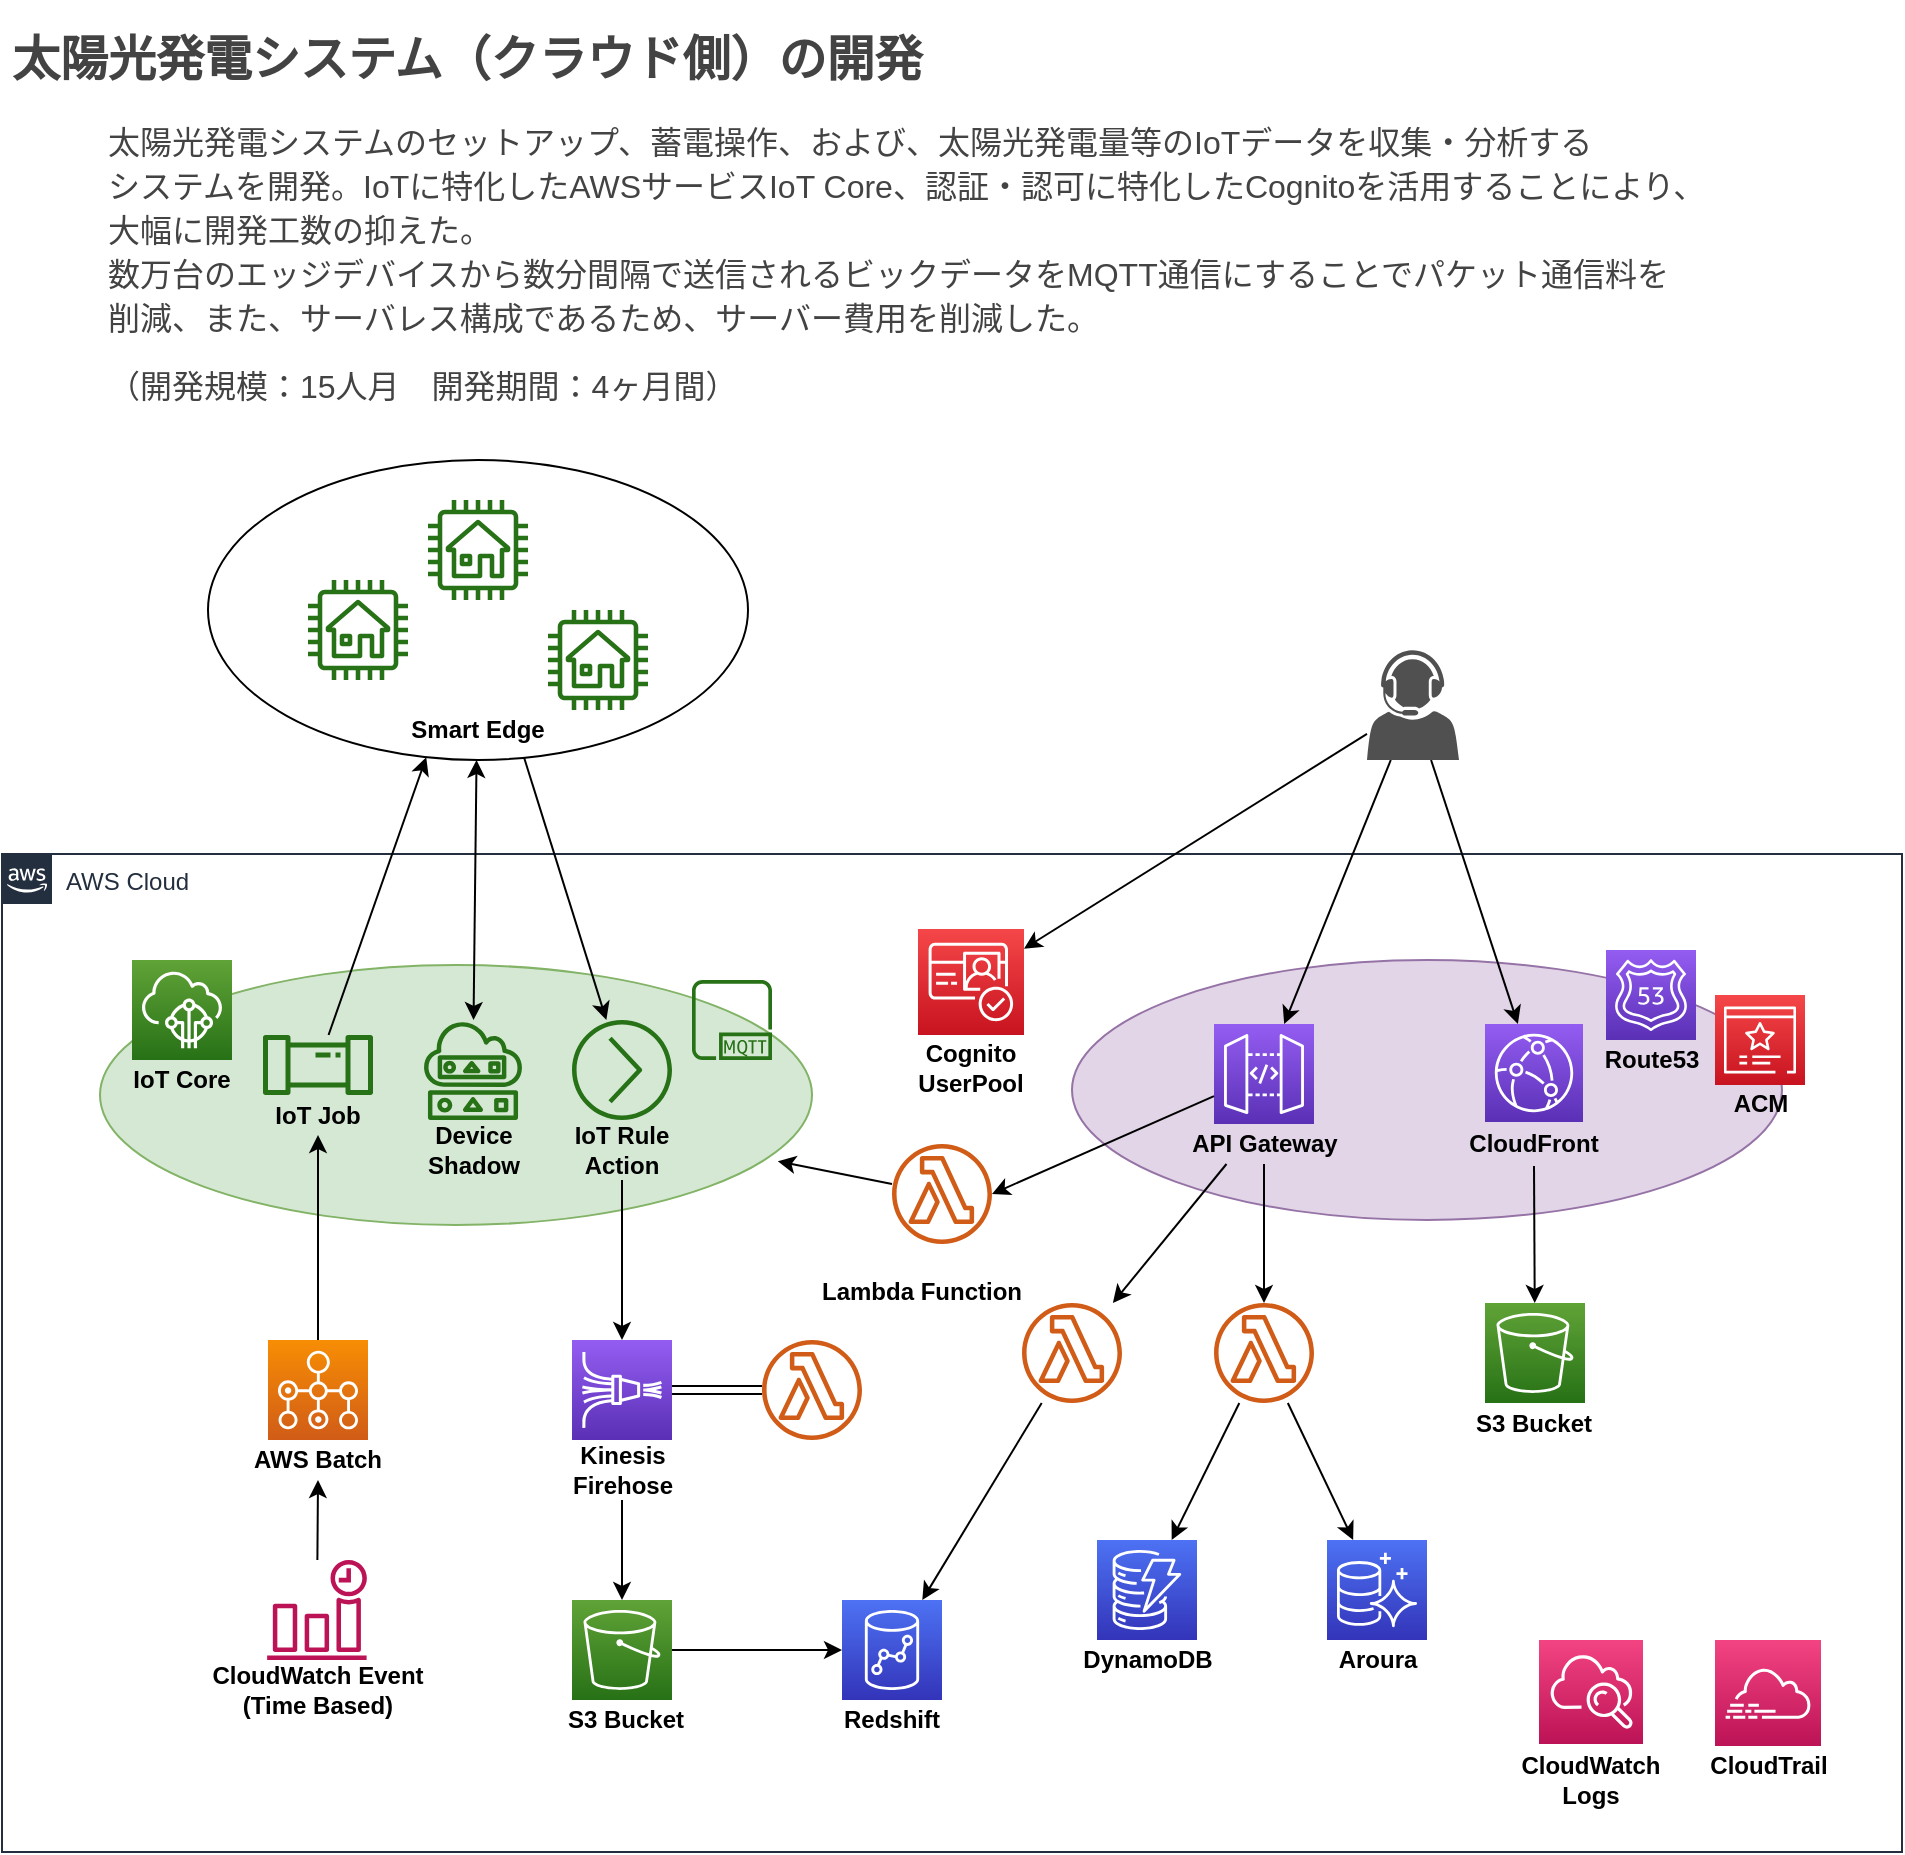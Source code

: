 <mxfile version="12.1.6" type="device" pages="1"><diagram id="2xORFysoQN4Us4DENyA-" name="ページ1"><mxGraphModel dx="962" dy="617" grid="1" gridSize="10" guides="1" tooltips="1" connect="1" arrows="1" fold="1" page="1" pageScale="1" pageWidth="1169" pageHeight="827" math="0" shadow="0"><root><mxCell id="0"/><mxCell id="1" parent="0"/><mxCell id="OqV8jZAbgpLrq_wr-Xp5-116" value="AWS Cloud" style="points=[[0,0],[0.25,0],[0.5,0],[0.75,0],[1,0],[1,0.25],[1,0.5],[1,0.75],[1,1],[0.75,1],[0.5,1],[0.25,1],[0,1],[0,0.75],[0,0.5],[0,0.25]];outlineConnect=0;gradientColor=none;html=1;whiteSpace=wrap;fontSize=12;fontStyle=0;shape=mxgraph.aws4.group;grIcon=mxgraph.aws4.group_aws_cloud_alt;strokeColor=#232F3E;fillColor=none;verticalAlign=top;align=left;spacingLeft=30;fontColor=#232F3E;dashed=0;" vertex="1" parent="1"><mxGeometry x="40" y="457" width="950" height="499" as="geometry"/></mxCell><mxCell id="OqV8jZAbgpLrq_wr-Xp5-100" value="" style="ellipse;whiteSpace=wrap;html=1;fillColor=#e1d5e7;strokeColor=#9673a6;" vertex="1" parent="1"><mxGeometry x="575" y="510" width="355" height="130" as="geometry"/></mxCell><mxCell id="OqV8jZAbgpLrq_wr-Xp5-49" value="" style="ellipse;whiteSpace=wrap;html=1;fillColor=#d5e8d4;strokeColor=#82b366;" vertex="1" parent="1"><mxGeometry x="89" y="512.5" width="356" height="130" as="geometry"/></mxCell><mxCell id="OqV8jZAbgpLrq_wr-Xp5-54" style="edgeStyle=none;rounded=0;orthogonalLoop=1;jettySize=auto;html=1;startArrow=classic;startFill=1;" edge="1" parent="1" source="OqV8jZAbgpLrq_wr-Xp5-14" target="OqV8jZAbgpLrq_wr-Xp5-48"><mxGeometry relative="1" as="geometry"/></mxCell><mxCell id="OqV8jZAbgpLrq_wr-Xp5-73" style="edgeStyle=none;rounded=0;orthogonalLoop=1;jettySize=auto;html=1;startArrow=none;startFill=0;" edge="1" parent="1" source="OqV8jZAbgpLrq_wr-Xp5-14" target="OqV8jZAbgpLrq_wr-Xp5-71"><mxGeometry relative="1" as="geometry"/></mxCell><mxCell id="OqV8jZAbgpLrq_wr-Xp5-14" value="" style="ellipse;whiteSpace=wrap;html=1;" vertex="1" parent="1"><mxGeometry x="143" y="260" width="270" height="150" as="geometry"/></mxCell><mxCell id="OqV8jZAbgpLrq_wr-Xp5-11" value="" style="outlineConnect=0;fontColor=#232F3E;gradientColor=none;fillColor=#277116;strokeColor=none;dashed=0;verticalLabelPosition=bottom;verticalAlign=top;align=center;html=1;fontSize=12;fontStyle=0;aspect=fixed;pointerEvents=1;shape=mxgraph.aws4.house;" vertex="1" parent="1"><mxGeometry x="193" y="320" width="50" height="50" as="geometry"/></mxCell><mxCell id="OqV8jZAbgpLrq_wr-Xp5-12" value="" style="outlineConnect=0;fontColor=#232F3E;gradientColor=none;fillColor=#277116;strokeColor=none;dashed=0;verticalLabelPosition=bottom;verticalAlign=top;align=center;html=1;fontSize=12;fontStyle=0;aspect=fixed;pointerEvents=1;shape=mxgraph.aws4.house;" vertex="1" parent="1"><mxGeometry x="253" y="280" width="50" height="50" as="geometry"/></mxCell><mxCell id="OqV8jZAbgpLrq_wr-Xp5-13" value="" style="outlineConnect=0;fontColor=#232F3E;gradientColor=none;fillColor=#277116;strokeColor=none;dashed=0;verticalLabelPosition=bottom;verticalAlign=top;align=center;html=1;fontSize=12;fontStyle=0;aspect=fixed;pointerEvents=1;shape=mxgraph.aws4.house;" vertex="1" parent="1"><mxGeometry x="313" y="335" width="50" height="50" as="geometry"/></mxCell><mxCell id="OqV8jZAbgpLrq_wr-Xp5-15" value="&lt;b&gt;Smart Edge&lt;/b&gt;" style="text;html=1;strokeColor=none;fillColor=none;align=center;verticalAlign=middle;whiteSpace=wrap;rounded=0;" vertex="1" parent="1"><mxGeometry x="243" y="385" width="70" height="20" as="geometry"/></mxCell><mxCell id="OqV8jZAbgpLrq_wr-Xp5-65" style="edgeStyle=none;rounded=0;orthogonalLoop=1;jettySize=auto;html=1;startArrow=none;startFill=0;" edge="1" parent="1" source="OqV8jZAbgpLrq_wr-Xp5-17" target="OqV8jZAbgpLrq_wr-Xp5-32"><mxGeometry relative="1" as="geometry"/></mxCell><mxCell id="OqV8jZAbgpLrq_wr-Xp5-17" value="" style="outlineConnect=0;fontColor=#232F3E;gradientColor=none;fillColor=#D05C17;strokeColor=none;dashed=0;verticalLabelPosition=bottom;verticalAlign=top;align=center;html=1;fontSize=12;fontStyle=0;aspect=fixed;pointerEvents=1;shape=mxgraph.aws4.lambda_function;" vertex="1" parent="1"><mxGeometry x="550" y="681.5" width="50" height="50" as="geometry"/></mxCell><mxCell id="OqV8jZAbgpLrq_wr-Xp5-101" style="edgeStyle=none;rounded=0;orthogonalLoop=1;jettySize=auto;html=1;startArrow=none;startFill=0;exitX=0.5;exitY=1;exitDx=0;exitDy=0;" edge="1" parent="1" source="OqV8jZAbgpLrq_wr-Xp5-103" target="OqV8jZAbgpLrq_wr-Xp5-96"><mxGeometry relative="1" as="geometry"/></mxCell><mxCell id="OqV8jZAbgpLrq_wr-Xp5-18" value="" style="outlineConnect=0;fontColor=#232F3E;gradientColor=#945DF2;gradientDirection=north;fillColor=#5A30B5;strokeColor=#ffffff;dashed=0;verticalLabelPosition=bottom;verticalAlign=top;align=center;html=1;fontSize=12;fontStyle=0;aspect=fixed;shape=mxgraph.aws4.resourceIcon;resIcon=mxgraph.aws4.cloudfront;" vertex="1" parent="1"><mxGeometry x="781.5" y="542" width="49" height="49" as="geometry"/></mxCell><mxCell id="OqV8jZAbgpLrq_wr-Xp5-27" style="edgeStyle=none;rounded=0;orthogonalLoop=1;jettySize=auto;html=1;exitX=0.25;exitY=1;exitDx=0;exitDy=0;" edge="1" parent="1" source="OqV8jZAbgpLrq_wr-Xp5-102" target="OqV8jZAbgpLrq_wr-Xp5-17"><mxGeometry relative="1" as="geometry"/></mxCell><mxCell id="OqV8jZAbgpLrq_wr-Xp5-28" style="edgeStyle=none;rounded=0;orthogonalLoop=1;jettySize=auto;html=1;exitX=0.5;exitY=1;exitDx=0;exitDy=0;" edge="1" parent="1" source="OqV8jZAbgpLrq_wr-Xp5-102" target="OqV8jZAbgpLrq_wr-Xp5-25"><mxGeometry relative="1" as="geometry"/></mxCell><mxCell id="OqV8jZAbgpLrq_wr-Xp5-112" style="edgeStyle=none;rounded=0;orthogonalLoop=1;jettySize=auto;html=1;entryX=0.952;entryY=0.755;entryDx=0;entryDy=0;startArrow=none;startFill=0;entryPerimeter=0;" edge="1" parent="1" source="OqV8jZAbgpLrq_wr-Xp5-92" target="OqV8jZAbgpLrq_wr-Xp5-49"><mxGeometry relative="1" as="geometry"/></mxCell><mxCell id="OqV8jZAbgpLrq_wr-Xp5-19" value="" style="outlineConnect=0;fontColor=#232F3E;gradientColor=#945DF2;gradientDirection=north;fillColor=#5A30B5;strokeColor=#ffffff;dashed=0;verticalLabelPosition=bottom;verticalAlign=top;align=center;html=1;fontSize=12;fontStyle=0;aspect=fixed;shape=mxgraph.aws4.resourceIcon;resIcon=mxgraph.aws4.api_gateway;" vertex="1" parent="1"><mxGeometry x="646" y="542" width="50" height="50" as="geometry"/></mxCell><mxCell id="OqV8jZAbgpLrq_wr-Xp5-20" value="" style="outlineConnect=0;fontColor=#232F3E;gradientColor=#945DF2;gradientDirection=north;fillColor=#5A30B5;strokeColor=#ffffff;dashed=0;verticalLabelPosition=bottom;verticalAlign=top;align=center;html=1;fontSize=12;fontStyle=0;aspect=fixed;shape=mxgraph.aws4.resourceIcon;resIcon=mxgraph.aws4.route_53;" vertex="1" parent="1"><mxGeometry x="842" y="505" width="45" height="45" as="geometry"/></mxCell><mxCell id="OqV8jZAbgpLrq_wr-Xp5-23" value="" style="outlineConnect=0;fontColor=#232F3E;gradientColor=#F54749;gradientDirection=north;fillColor=#C7131F;strokeColor=#ffffff;dashed=0;verticalLabelPosition=bottom;verticalAlign=top;align=center;html=1;fontSize=12;fontStyle=0;aspect=fixed;shape=mxgraph.aws4.resourceIcon;resIcon=mxgraph.aws4.certificate_manager_3;" vertex="1" parent="1"><mxGeometry x="896.5" y="527.5" width="45" height="45" as="geometry"/></mxCell><mxCell id="OqV8jZAbgpLrq_wr-Xp5-63" style="edgeStyle=none;rounded=0;orthogonalLoop=1;jettySize=auto;html=1;startArrow=none;startFill=0;" edge="1" parent="1" source="OqV8jZAbgpLrq_wr-Xp5-25" target="OqV8jZAbgpLrq_wr-Xp5-31"><mxGeometry relative="1" as="geometry"/></mxCell><mxCell id="OqV8jZAbgpLrq_wr-Xp5-64" style="edgeStyle=none;rounded=0;orthogonalLoop=1;jettySize=auto;html=1;startArrow=none;startFill=0;" edge="1" parent="1" source="OqV8jZAbgpLrq_wr-Xp5-25" target="OqV8jZAbgpLrq_wr-Xp5-35"><mxGeometry relative="1" as="geometry"/></mxCell><mxCell id="OqV8jZAbgpLrq_wr-Xp5-25" value="" style="outlineConnect=0;fontColor=#232F3E;gradientColor=none;fillColor=#D05C17;strokeColor=none;dashed=0;verticalLabelPosition=bottom;verticalAlign=top;align=center;html=1;fontSize=12;fontStyle=0;aspect=fixed;pointerEvents=1;shape=mxgraph.aws4.lambda_function;" vertex="1" parent="1"><mxGeometry x="646" y="681.5" width="50" height="50" as="geometry"/></mxCell><mxCell id="OqV8jZAbgpLrq_wr-Xp5-31" value="" style="outlineConnect=0;fontColor=#232F3E;gradientColor=#4D72F3;gradientDirection=north;fillColor=#3334B9;strokeColor=#ffffff;dashed=0;verticalLabelPosition=bottom;verticalAlign=top;align=center;html=1;fontSize=12;fontStyle=0;aspect=fixed;shape=mxgraph.aws4.resourceIcon;resIcon=mxgraph.aws4.dynamodb;" vertex="1" parent="1"><mxGeometry x="587.5" y="800" width="50" height="50" as="geometry"/></mxCell><mxCell id="OqV8jZAbgpLrq_wr-Xp5-32" value="" style="outlineConnect=0;fontColor=#232F3E;gradientColor=#4D72F3;gradientDirection=north;fillColor=#3334B9;strokeColor=#ffffff;dashed=0;verticalLabelPosition=bottom;verticalAlign=top;align=center;html=1;fontSize=12;fontStyle=0;aspect=fixed;shape=mxgraph.aws4.resourceIcon;resIcon=mxgraph.aws4.redshift;" vertex="1" parent="1"><mxGeometry x="460" y="830" width="50" height="50" as="geometry"/></mxCell><mxCell id="OqV8jZAbgpLrq_wr-Xp5-35" value="" style="outlineConnect=0;fontColor=#232F3E;gradientColor=#4D72F3;gradientDirection=north;fillColor=#3334B9;strokeColor=#ffffff;dashed=0;verticalLabelPosition=bottom;verticalAlign=top;align=center;html=1;fontSize=12;fontStyle=0;aspect=fixed;shape=mxgraph.aws4.resourceIcon;resIcon=mxgraph.aws4.aurora;" vertex="1" parent="1"><mxGeometry x="702.5" y="800" width="50" height="50" as="geometry"/></mxCell><mxCell id="OqV8jZAbgpLrq_wr-Xp5-36" value="" style="outlineConnect=0;fontColor=#232F3E;gradientColor=#60A337;gradientDirection=north;fillColor=#277116;strokeColor=#ffffff;dashed=0;verticalLabelPosition=bottom;verticalAlign=top;align=center;html=1;fontSize=12;fontStyle=0;aspect=fixed;shape=mxgraph.aws4.resourceIcon;resIcon=mxgraph.aws4.iot_core;" vertex="1" parent="1"><mxGeometry x="105" y="510" width="50" height="50" as="geometry"/></mxCell><mxCell id="OqV8jZAbgpLrq_wr-Xp5-38" value="" style="outlineConnect=0;fontColor=#232F3E;gradientColor=none;fillColor=#277116;strokeColor=none;dashed=0;verticalLabelPosition=bottom;verticalAlign=top;align=center;html=1;fontSize=12;fontStyle=0;aspect=fixed;pointerEvents=1;shape=mxgraph.aws4.mqtt_protocol;" vertex="1" parent="1"><mxGeometry x="385" y="520" width="40" height="40" as="geometry"/></mxCell><mxCell id="OqV8jZAbgpLrq_wr-Xp5-48" value="" style="outlineConnect=0;fontColor=#232F3E;gradientColor=none;fillColor=#277116;strokeColor=none;dashed=0;verticalLabelPosition=bottom;verticalAlign=top;align=center;html=1;fontSize=12;fontStyle=0;aspect=fixed;pointerEvents=1;shape=mxgraph.aws4.shadow;" vertex="1" parent="1"><mxGeometry x="250" y="540" width="51" height="50" as="geometry"/></mxCell><mxCell id="OqV8jZAbgpLrq_wr-Xp5-59" style="edgeStyle=none;rounded=0;orthogonalLoop=1;jettySize=auto;html=1;startArrow=classic;startFill=1;shape=link;" edge="1" parent="1" source="OqV8jZAbgpLrq_wr-Xp5-56" target="OqV8jZAbgpLrq_wr-Xp5-58"><mxGeometry relative="1" as="geometry"/></mxCell><mxCell id="OqV8jZAbgpLrq_wr-Xp5-61" style="edgeStyle=none;rounded=0;orthogonalLoop=1;jettySize=auto;html=1;startArrow=none;startFill=0;exitX=0.5;exitY=1;exitDx=0;exitDy=0;" edge="1" parent="1" source="OqV8jZAbgpLrq_wr-Xp5-104" target="OqV8jZAbgpLrq_wr-Xp5-60"><mxGeometry relative="1" as="geometry"/></mxCell><mxCell id="OqV8jZAbgpLrq_wr-Xp5-56" value="" style="outlineConnect=0;fontColor=#232F3E;gradientColor=#945DF2;gradientDirection=north;fillColor=#5A30B5;strokeColor=#ffffff;dashed=0;verticalLabelPosition=bottom;verticalAlign=top;align=center;html=1;fontSize=12;fontStyle=0;aspect=fixed;shape=mxgraph.aws4.resourceIcon;resIcon=mxgraph.aws4.kinesis_data_firehose;" vertex="1" parent="1"><mxGeometry x="325" y="700" width="50" height="50" as="geometry"/></mxCell><mxCell id="OqV8jZAbgpLrq_wr-Xp5-58" value="" style="outlineConnect=0;fontColor=#232F3E;gradientColor=none;fillColor=#D05C17;strokeColor=none;dashed=0;verticalLabelPosition=bottom;verticalAlign=top;align=center;html=1;fontSize=12;fontStyle=0;aspect=fixed;pointerEvents=1;shape=mxgraph.aws4.lambda_function;" vertex="1" parent="1"><mxGeometry x="420" y="700" width="50" height="50" as="geometry"/></mxCell><mxCell id="OqV8jZAbgpLrq_wr-Xp5-62" style="edgeStyle=none;rounded=0;orthogonalLoop=1;jettySize=auto;html=1;startArrow=none;startFill=0;" edge="1" parent="1" source="OqV8jZAbgpLrq_wr-Xp5-60" target="OqV8jZAbgpLrq_wr-Xp5-32"><mxGeometry relative="1" as="geometry"/></mxCell><mxCell id="OqV8jZAbgpLrq_wr-Xp5-60" value="" style="outlineConnect=0;fontColor=#232F3E;gradientColor=#60A337;gradientDirection=north;fillColor=#277116;strokeColor=#ffffff;dashed=0;verticalLabelPosition=bottom;verticalAlign=top;align=center;html=1;fontSize=12;fontStyle=0;aspect=fixed;shape=mxgraph.aws4.resourceIcon;resIcon=mxgraph.aws4.s3;" vertex="1" parent="1"><mxGeometry x="325" y="830" width="50" height="50" as="geometry"/></mxCell><mxCell id="OqV8jZAbgpLrq_wr-Xp5-80" style="edgeStyle=none;rounded=0;orthogonalLoop=1;jettySize=auto;html=1;startArrow=none;startFill=0;entryX=0.5;entryY=1;entryDx=0;entryDy=0;" edge="1" parent="1" source="OqV8jZAbgpLrq_wr-Xp5-66" target="OqV8jZAbgpLrq_wr-Xp5-83"><mxGeometry relative="1" as="geometry"/></mxCell><mxCell id="OqV8jZAbgpLrq_wr-Xp5-66" value="" style="outlineConnect=0;fontColor=#232F3E;gradientColor=#F78E04;gradientDirection=north;fillColor=#D05C17;strokeColor=#ffffff;dashed=0;verticalLabelPosition=bottom;verticalAlign=top;align=center;html=1;fontSize=12;fontStyle=0;aspect=fixed;shape=mxgraph.aws4.resourceIcon;resIcon=mxgraph.aws4.batch;" vertex="1" parent="1"><mxGeometry x="173" y="700" width="50" height="50" as="geometry"/></mxCell><mxCell id="OqV8jZAbgpLrq_wr-Xp5-70" style="edgeStyle=none;rounded=0;orthogonalLoop=1;jettySize=auto;html=1;startArrow=none;startFill=0;entryX=0.5;entryY=1;entryDx=0;entryDy=0;" edge="1" parent="1" source="OqV8jZAbgpLrq_wr-Xp5-68" target="OqV8jZAbgpLrq_wr-Xp5-105"><mxGeometry relative="1" as="geometry"/></mxCell><mxCell id="OqV8jZAbgpLrq_wr-Xp5-68" value="" style="outlineConnect=0;fontColor=#232F3E;gradientColor=none;fillColor=#BC1356;strokeColor=none;dashed=0;verticalLabelPosition=bottom;verticalAlign=top;align=center;html=1;fontSize=12;fontStyle=0;aspect=fixed;pointerEvents=1;shape=mxgraph.aws4.event_time_based;" vertex="1" parent="1"><mxGeometry x="172.5" y="810" width="50" height="50" as="geometry"/></mxCell><mxCell id="OqV8jZAbgpLrq_wr-Xp5-69" value="&lt;b&gt;CloudWatch Event (Time Based)&lt;/b&gt;" style="text;html=1;strokeColor=none;fillColor=none;align=center;verticalAlign=middle;whiteSpace=wrap;rounded=0;" vertex="1" parent="1"><mxGeometry x="143" y="860" width="110" height="30" as="geometry"/></mxCell><mxCell id="OqV8jZAbgpLrq_wr-Xp5-74" style="edgeStyle=none;rounded=0;orthogonalLoop=1;jettySize=auto;html=1;startArrow=none;startFill=0;exitX=0.5;exitY=1;exitDx=0;exitDy=0;" edge="1" parent="1" source="OqV8jZAbgpLrq_wr-Xp5-85" target="OqV8jZAbgpLrq_wr-Xp5-56"><mxGeometry relative="1" as="geometry"><mxPoint x="341" y="640" as="sourcePoint"/></mxGeometry></mxCell><mxCell id="OqV8jZAbgpLrq_wr-Xp5-71" value="" style="outlineConnect=0;fontColor=#232F3E;gradientColor=none;fillColor=#277116;strokeColor=none;dashed=0;verticalLabelPosition=bottom;verticalAlign=top;align=center;html=1;fontSize=12;fontStyle=0;aspect=fixed;pointerEvents=1;shape=mxgraph.aws4.action;" vertex="1" parent="1"><mxGeometry x="325" y="540" width="50" height="50" as="geometry"/></mxCell><mxCell id="OqV8jZAbgpLrq_wr-Xp5-81" style="edgeStyle=none;rounded=0;orthogonalLoop=1;jettySize=auto;html=1;startArrow=none;startFill=0;" edge="1" parent="1" source="OqV8jZAbgpLrq_wr-Xp5-79" target="OqV8jZAbgpLrq_wr-Xp5-14"><mxGeometry relative="1" as="geometry"/></mxCell><mxCell id="OqV8jZAbgpLrq_wr-Xp5-79" value="" style="outlineConnect=0;fontColor=#232F3E;gradientColor=none;fillColor=#277116;strokeColor=none;dashed=0;verticalLabelPosition=bottom;verticalAlign=top;align=center;html=1;fontSize=12;fontStyle=0;aspect=fixed;pointerEvents=1;shape=mxgraph.aws4.iot_analytics_pipeline;" vertex="1" parent="1"><mxGeometry x="170" y="547.5" width="56" height="30" as="geometry"/></mxCell><mxCell id="OqV8jZAbgpLrq_wr-Xp5-82" value="&lt;b&gt;IoT Core&lt;/b&gt;" style="text;html=1;strokeColor=none;fillColor=none;align=center;verticalAlign=middle;whiteSpace=wrap;rounded=0;" vertex="1" parent="1"><mxGeometry x="100" y="560" width="60" height="20" as="geometry"/></mxCell><mxCell id="OqV8jZAbgpLrq_wr-Xp5-83" value="&lt;b&gt;IoT Job&lt;/b&gt;" style="text;html=1;strokeColor=none;fillColor=none;align=center;verticalAlign=middle;whiteSpace=wrap;rounded=0;" vertex="1" parent="1"><mxGeometry x="173" y="577.5" width="50" height="20" as="geometry"/></mxCell><mxCell id="OqV8jZAbgpLrq_wr-Xp5-84" value="&lt;b&gt;Device Shadow&lt;/b&gt;" style="text;html=1;strokeColor=none;fillColor=none;align=center;verticalAlign=middle;whiteSpace=wrap;rounded=0;" vertex="1" parent="1"><mxGeometry x="251" y="590" width="50" height="30" as="geometry"/></mxCell><mxCell id="OqV8jZAbgpLrq_wr-Xp5-85" value="&lt;b&gt;IoT Rule Action&lt;/b&gt;" style="text;html=1;strokeColor=none;fillColor=none;align=center;verticalAlign=middle;whiteSpace=wrap;rounded=0;" vertex="1" parent="1"><mxGeometry x="320" y="590" width="60" height="30" as="geometry"/></mxCell><mxCell id="OqV8jZAbgpLrq_wr-Xp5-96" value="" style="outlineConnect=0;fontColor=#232F3E;gradientColor=#60A337;gradientDirection=north;fillColor=#277116;strokeColor=#ffffff;dashed=0;verticalLabelPosition=bottom;verticalAlign=top;align=center;html=1;fontSize=12;fontStyle=0;aspect=fixed;shape=mxgraph.aws4.resourceIcon;resIcon=mxgraph.aws4.s3;" vertex="1" parent="1"><mxGeometry x="781.5" y="681.5" width="50" height="50" as="geometry"/></mxCell><mxCell id="OqV8jZAbgpLrq_wr-Xp5-103" value="&lt;b&gt;CloudFront&lt;/b&gt;" style="text;html=1;strokeColor=none;fillColor=none;align=center;verticalAlign=middle;whiteSpace=wrap;rounded=0;" vertex="1" parent="1"><mxGeometry x="770" y="591" width="72" height="22" as="geometry"/></mxCell><mxCell id="OqV8jZAbgpLrq_wr-Xp5-104" value="&lt;b&gt;Kinesis Firehose&lt;/b&gt;" style="text;html=1;strokeColor=none;fillColor=none;align=center;verticalAlign=middle;whiteSpace=wrap;rounded=0;" vertex="1" parent="1"><mxGeometry x="312.5" y="750" width="75" height="30" as="geometry"/></mxCell><mxCell id="OqV8jZAbgpLrq_wr-Xp5-105" value="&lt;b&gt;AWS Batch&lt;/b&gt;" style="text;html=1;strokeColor=none;fillColor=none;align=center;verticalAlign=middle;whiteSpace=wrap;rounded=0;" vertex="1" parent="1"><mxGeometry x="164" y="750" width="68" height="20" as="geometry"/></mxCell><mxCell id="OqV8jZAbgpLrq_wr-Xp5-102" value="&lt;b&gt;API Gateway&lt;/b&gt;" style="text;html=1;strokeColor=none;fillColor=none;align=center;verticalAlign=middle;whiteSpace=wrap;rounded=0;" vertex="1" parent="1"><mxGeometry x="633.5" y="592" width="75" height="20" as="geometry"/></mxCell><mxCell id="OqV8jZAbgpLrq_wr-Xp5-106" style="edgeStyle=none;rounded=0;orthogonalLoop=1;jettySize=auto;html=1;" edge="1" parent="1" source="OqV8jZAbgpLrq_wr-Xp5-19" target="OqV8jZAbgpLrq_wr-Xp5-102"><mxGeometry relative="1" as="geometry"><mxPoint x="688.333" y="592" as="sourcePoint"/><mxPoint x="731.667" y="654.5" as="targetPoint"/></mxGeometry></mxCell><mxCell id="OqV8jZAbgpLrq_wr-Xp5-110" style="edgeStyle=none;rounded=0;orthogonalLoop=1;jettySize=auto;html=1;startArrow=none;startFill=0;" edge="1" parent="1" source="OqV8jZAbgpLrq_wr-Xp5-109" target="OqV8jZAbgpLrq_wr-Xp5-19"><mxGeometry relative="1" as="geometry"/></mxCell><mxCell id="OqV8jZAbgpLrq_wr-Xp5-111" style="edgeStyle=none;rounded=0;orthogonalLoop=1;jettySize=auto;html=1;startArrow=none;startFill=0;" edge="1" parent="1" source="OqV8jZAbgpLrq_wr-Xp5-109" target="OqV8jZAbgpLrq_wr-Xp5-18"><mxGeometry relative="1" as="geometry"/></mxCell><mxCell id="OqV8jZAbgpLrq_wr-Xp5-115" style="edgeStyle=none;rounded=0;orthogonalLoop=1;jettySize=auto;html=1;startArrow=none;startFill=0;" edge="1" parent="1" source="OqV8jZAbgpLrq_wr-Xp5-109" target="OqV8jZAbgpLrq_wr-Xp5-114"><mxGeometry relative="1" as="geometry"/></mxCell><mxCell id="OqV8jZAbgpLrq_wr-Xp5-109" value="" style="pointerEvents=1;shadow=0;dashed=0;html=1;strokeColor=none;fillColor=#505050;labelPosition=center;verticalLabelPosition=bottom;verticalAlign=top;outlineConnect=0;align=center;shape=mxgraph.office.users.call_center_agent;" vertex="1" parent="1"><mxGeometry x="722.5" y="355" width="46" height="55" as="geometry"/></mxCell><mxCell id="OqV8jZAbgpLrq_wr-Xp5-92" value="" style="outlineConnect=0;fontColor=#232F3E;gradientColor=none;fillColor=#D05C17;strokeColor=none;dashed=0;verticalLabelPosition=bottom;verticalAlign=top;align=center;html=1;fontSize=12;fontStyle=0;aspect=fixed;pointerEvents=1;shape=mxgraph.aws4.lambda_function;" vertex="1" parent="1"><mxGeometry x="485" y="602" width="50" height="50" as="geometry"/></mxCell><mxCell id="OqV8jZAbgpLrq_wr-Xp5-113" style="edgeStyle=none;rounded=0;orthogonalLoop=1;jettySize=auto;html=1;entryX=1;entryY=0.5;entryDx=0;entryDy=0;startArrow=none;startFill=0;" edge="1" parent="1" source="OqV8jZAbgpLrq_wr-Xp5-19" target="OqV8jZAbgpLrq_wr-Xp5-92"><mxGeometry relative="1" as="geometry"><mxPoint x="650" y="577.25" as="sourcePoint"/><mxPoint x="425" y="575" as="targetPoint"/></mxGeometry></mxCell><mxCell id="OqV8jZAbgpLrq_wr-Xp5-114" value="" style="outlineConnect=0;fontColor=#232F3E;gradientColor=#F54749;gradientDirection=north;fillColor=#C7131F;strokeColor=#ffffff;dashed=0;verticalLabelPosition=bottom;verticalAlign=top;align=center;html=1;fontSize=12;fontStyle=0;aspect=fixed;shape=mxgraph.aws4.resourceIcon;resIcon=mxgraph.aws4.cognito;" vertex="1" parent="1"><mxGeometry x="498" y="494.5" width="53" height="53" as="geometry"/></mxCell><mxCell id="OqV8jZAbgpLrq_wr-Xp5-117" value="" style="outlineConnect=0;fontColor=#232F3E;gradientColor=#F34482;gradientDirection=north;fillColor=#BC1356;strokeColor=#ffffff;dashed=0;verticalLabelPosition=bottom;verticalAlign=top;align=center;html=1;fontSize=12;fontStyle=0;aspect=fixed;shape=mxgraph.aws4.resourceIcon;resIcon=mxgraph.aws4.cloudwatch;" vertex="1" parent="1"><mxGeometry x="808.5" y="850" width="52" height="52" as="geometry"/></mxCell><mxCell id="OqV8jZAbgpLrq_wr-Xp5-118" value="" style="outlineConnect=0;fontColor=#232F3E;gradientColor=#F34482;gradientDirection=north;fillColor=#BC1356;strokeColor=#ffffff;dashed=0;verticalLabelPosition=bottom;verticalAlign=top;align=center;html=1;fontSize=12;fontStyle=0;aspect=fixed;shape=mxgraph.aws4.resourceIcon;resIcon=mxgraph.aws4.cloudtrail;" vertex="1" parent="1"><mxGeometry x="896.5" y="850" width="53" height="53" as="geometry"/></mxCell><mxCell id="OqV8jZAbgpLrq_wr-Xp5-119" value="&lt;h1&gt;&lt;span style=&quot;font-weight: normal&quot; id=&quot;docs-internal-guid-1301f3b5-7fff-885a-da3a-5c76eb901258&quot;&gt;&lt;span style=&quot;font-size: 18pt ; font-family: &amp;#34;arial&amp;#34; ; color: rgb(67 , 67 , 67) ; background-color: transparent ; font-weight: 700 ; vertical-align: baseline ; white-space: pre-wrap&quot;&gt;太陽光発電システム（クラウド側）の開発&lt;/span&gt;&lt;/span&gt;&lt;br&gt;&lt;/h1&gt;&lt;p dir=&quot;ltr&quot; style=&quot;line-height: 1.38 ; text-indent: 36pt ; margin-top: 0pt ; margin-bottom: 0pt&quot;&gt;&lt;span style=&quot;font-size: 12pt ; font-family: &amp;#34;arial&amp;#34; ; color: #434343 ; background-color: transparent ; font-weight: 400 ; font-style: normal ; font-variant: normal ; text-decoration: none ; vertical-align: baseline ; white-space: pre ; white-space: pre-wrap&quot;&gt;太陽光発電システムのセットアップ、蓄電操作、および、太陽光発電量等のIoTデータを収集・分析する&lt;/span&gt;&lt;/p&gt;&lt;p dir=&quot;ltr&quot; style=&quot;line-height: 1.38 ; text-indent: 36pt ; margin-top: 0pt ; margin-bottom: 0pt&quot;&gt;&lt;span style=&quot;font-size: 12pt ; font-family: &amp;#34;arial&amp;#34; ; color: #434343 ; background-color: transparent ; font-weight: 400 ; font-style: normal ; font-variant: normal ; text-decoration: none ; vertical-align: baseline ; white-space: pre ; white-space: pre-wrap&quot;&gt;システムを開発。IoTに特化したAWSサービスIoT Core、認証・認可に特化したCognitoを活用することにより、&lt;/span&gt;&lt;/p&gt;&lt;p dir=&quot;ltr&quot; style=&quot;line-height: 1.38 ; text-indent: 36pt ; margin-top: 0pt ; margin-bottom: 0pt&quot;&gt;&lt;span style=&quot;font-size: 12pt ; font-family: &amp;#34;arial&amp;#34; ; color: #434343 ; background-color: transparent ; font-weight: 400 ; font-style: normal ; font-variant: normal ; text-decoration: none ; vertical-align: baseline ; white-space: pre ; white-space: pre-wrap&quot;&gt;大幅に開発工数の抑えた。&lt;/span&gt;&lt;/p&gt;&lt;p dir=&quot;ltr&quot; style=&quot;line-height: 1.38 ; text-indent: 36pt ; margin-top: 0pt ; margin-bottom: 0pt&quot;&gt;&lt;span style=&quot;font-size: 12pt ; font-family: &amp;#34;arial&amp;#34; ; color: #434343 ; background-color: transparent ; font-weight: 400 ; font-style: normal ; font-variant: normal ; text-decoration: none ; vertical-align: baseline ; white-space: pre ; white-space: pre-wrap&quot;&gt;数万台のエッジデバイスから数分間隔で送信されるビックデータをMQTT通信にすることでパケット通信料を&lt;/span&gt;&lt;/p&gt;&lt;p dir=&quot;ltr&quot; style=&quot;line-height: 1.38 ; text-indent: 36pt ; margin-top: 0pt ; margin-bottom: 0pt&quot;&gt;&lt;span style=&quot;font-size: 12pt ; font-family: &amp;#34;arial&amp;#34; ; color: #434343 ; background-color: transparent ; font-weight: 400 ; font-style: normal ; font-variant: normal ; text-decoration: none ; vertical-align: baseline ; white-space: pre ; white-space: pre-wrap&quot;&gt;削減、また、サーバレス構成であるため、サーバー費用を削減した。&lt;/span&gt;&lt;/p&gt;&lt;p&gt;&lt;span id=&quot;docs-internal-guid-bfbf23ba-7fff-e07d-e6b6-9afc1c56c7d8&quot;&gt;&lt;/span&gt;&lt;/p&gt;&lt;p dir=&quot;ltr&quot; style=&quot;line-height: 1.38 ; text-indent: 36pt ; margin-top: 0pt ; margin-bottom: 0pt&quot;&gt;&lt;span style=&quot;font-size: 12pt ; font-family: &amp;#34;arial&amp;#34; ; color: #434343 ; background-color: transparent ; font-weight: 400 ; font-style: normal ; font-variant: normal ; text-decoration: none ; vertical-align: baseline ; white-space: pre ; white-space: pre-wrap&quot;&gt;（開発規模：15人月　開発期間：4ヶ月間）&lt;/span&gt;&lt;/p&gt;" style="text;html=1;strokeColor=none;fillColor=none;spacing=5;spacingTop=-20;whiteSpace=wrap;overflow=hidden;rounded=0;" vertex="1" parent="1"><mxGeometry x="40" y="40" width="950" height="210" as="geometry"/></mxCell><mxCell id="OqV8jZAbgpLrq_wr-Xp5-120" value="&lt;b&gt;Cognito UserPool&lt;/b&gt;" style="text;html=1;strokeColor=none;fillColor=none;align=center;verticalAlign=middle;whiteSpace=wrap;rounded=0;" vertex="1" parent="1"><mxGeometry x="494" y="547" width="61" height="33" as="geometry"/></mxCell><mxCell id="OqV8jZAbgpLrq_wr-Xp5-122" value="&lt;b&gt;Route53&lt;/b&gt;" style="text;html=1;strokeColor=none;fillColor=none;align=center;verticalAlign=middle;whiteSpace=wrap;rounded=0;" vertex="1" parent="1"><mxGeometry x="837.5" y="550" width="54" height="20" as="geometry"/></mxCell><mxCell id="OqV8jZAbgpLrq_wr-Xp5-123" value="&lt;b&gt;ACM&lt;/b&gt;" style="text;html=1;strokeColor=none;fillColor=none;align=center;verticalAlign=middle;whiteSpace=wrap;rounded=0;" vertex="1" parent="1"><mxGeometry x="900.5" y="572" width="37" height="20" as="geometry"/></mxCell><mxCell id="OqV8jZAbgpLrq_wr-Xp5-124" value="&lt;b&gt;S3 Bucket&lt;/b&gt;" style="text;html=1;strokeColor=none;fillColor=none;align=center;verticalAlign=middle;whiteSpace=wrap;rounded=0;" vertex="1" parent="1"><mxGeometry x="773" y="731.5" width="66" height="20" as="geometry"/></mxCell><mxCell id="OqV8jZAbgpLrq_wr-Xp5-125" value="&lt;b&gt;Aroura&lt;/b&gt;" style="text;html=1;strokeColor=none;fillColor=none;align=center;verticalAlign=middle;whiteSpace=wrap;rounded=0;" vertex="1" parent="1"><mxGeometry x="703.5" y="850" width="48" height="20" as="geometry"/></mxCell><mxCell id="OqV8jZAbgpLrq_wr-Xp5-126" value="&lt;b&gt;DynamoDB&lt;/b&gt;" style="text;html=1;strokeColor=none;fillColor=none;align=center;verticalAlign=middle;whiteSpace=wrap;rounded=0;" vertex="1" parent="1"><mxGeometry x="575" y="850" width="76" height="20" as="geometry"/></mxCell><mxCell id="OqV8jZAbgpLrq_wr-Xp5-127" value="&lt;b&gt;Redshift&lt;/b&gt;" style="text;html=1;strokeColor=none;fillColor=none;align=center;verticalAlign=middle;whiteSpace=wrap;rounded=0;" vertex="1" parent="1"><mxGeometry x="451" y="880" width="68" height="20" as="geometry"/></mxCell><mxCell id="OqV8jZAbgpLrq_wr-Xp5-128" value="&lt;b&gt;S3 Bucket&lt;/b&gt;" style="text;html=1;strokeColor=none;fillColor=none;align=center;verticalAlign=middle;whiteSpace=wrap;rounded=0;" vertex="1" parent="1"><mxGeometry x="318" y="880" width="68" height="20" as="geometry"/></mxCell><mxCell id="OqV8jZAbgpLrq_wr-Xp5-130" value="&lt;b&gt;Lambda Function&lt;/b&gt;" style="text;html=1;strokeColor=none;fillColor=none;align=center;verticalAlign=middle;whiteSpace=wrap;rounded=0;" vertex="1" parent="1"><mxGeometry x="445" y="664.5" width="110" height="23" as="geometry"/></mxCell><mxCell id="OqV8jZAbgpLrq_wr-Xp5-131" value="&lt;b&gt;CloudWatch Logs&lt;/b&gt;" style="text;html=1;strokeColor=none;fillColor=none;align=center;verticalAlign=middle;whiteSpace=wrap;rounded=0;" vertex="1" parent="1"><mxGeometry x="790" y="902" width="89" height="36" as="geometry"/></mxCell><mxCell id="OqV8jZAbgpLrq_wr-Xp5-132" value="&lt;b&gt;CloudTrail&lt;/b&gt;" style="text;html=1;strokeColor=none;fillColor=none;align=center;verticalAlign=middle;whiteSpace=wrap;rounded=0;" vertex="1" parent="1"><mxGeometry x="886.5" y="903" width="73" height="20" as="geometry"/></mxCell></root></mxGraphModel></diagram></mxfile>